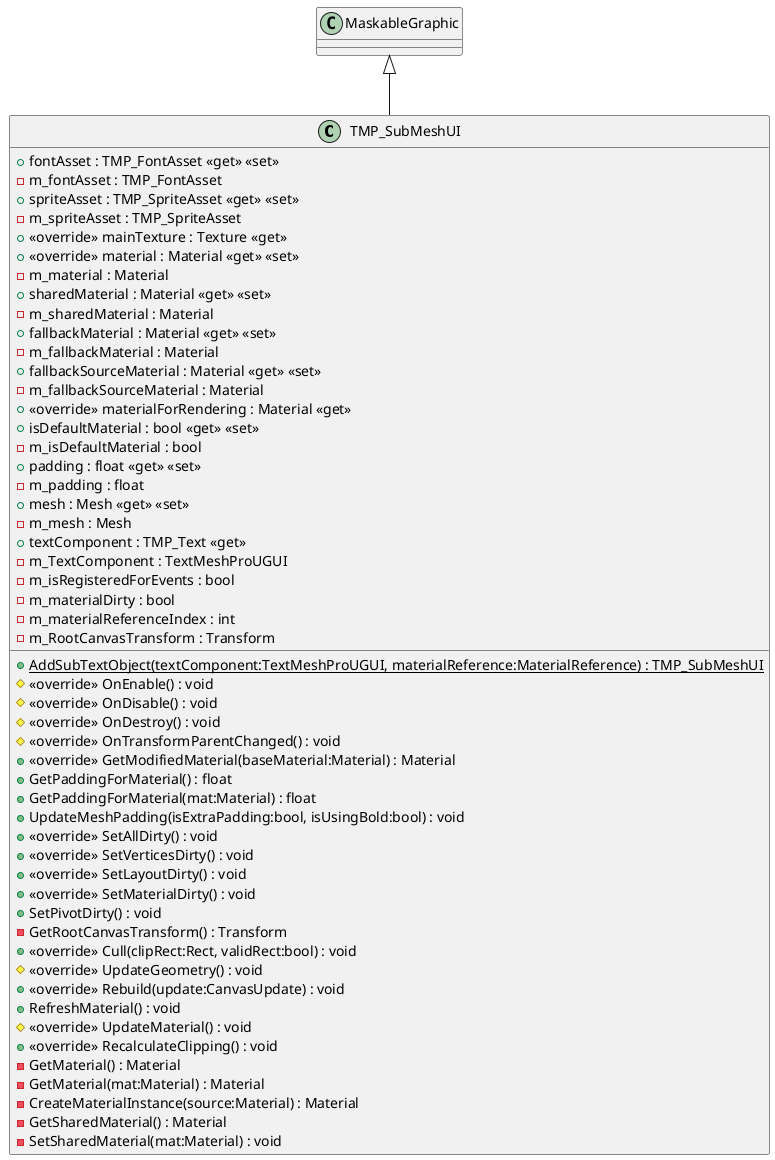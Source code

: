 @startuml
class TMP_SubMeshUI {
    + fontAsset : TMP_FontAsset <<get>> <<set>>
    - m_fontAsset : TMP_FontAsset
    + spriteAsset : TMP_SpriteAsset <<get>> <<set>>
    - m_spriteAsset : TMP_SpriteAsset
    + <<override>> mainTexture : Texture <<get>>
    + <<override>> material : Material <<get>> <<set>>
    - m_material : Material
    + sharedMaterial : Material <<get>> <<set>>
    - m_sharedMaterial : Material
    + fallbackMaterial : Material <<get>> <<set>>
    - m_fallbackMaterial : Material
    + fallbackSourceMaterial : Material <<get>> <<set>>
    - m_fallbackSourceMaterial : Material
    + <<override>> materialForRendering : Material <<get>>
    + isDefaultMaterial : bool <<get>> <<set>>
    - m_isDefaultMaterial : bool
    + padding : float <<get>> <<set>>
    - m_padding : float
    + mesh : Mesh <<get>> <<set>>
    - m_mesh : Mesh
    + textComponent : TMP_Text <<get>>
    - m_TextComponent : TextMeshProUGUI
    - m_isRegisteredForEvents : bool
    - m_materialDirty : bool
    - m_materialReferenceIndex : int
    + {static} AddSubTextObject(textComponent:TextMeshProUGUI, materialReference:MaterialReference) : TMP_SubMeshUI
    # <<override>> OnEnable() : void
    # <<override>> OnDisable() : void
    # <<override>> OnDestroy() : void
    # <<override>> OnTransformParentChanged() : void
    + <<override>> GetModifiedMaterial(baseMaterial:Material) : Material
    + GetPaddingForMaterial() : float
    + GetPaddingForMaterial(mat:Material) : float
    + UpdateMeshPadding(isExtraPadding:bool, isUsingBold:bool) : void
    + <<override>> SetAllDirty() : void
    + <<override>> SetVerticesDirty() : void
    + <<override>> SetLayoutDirty() : void
    + <<override>> SetMaterialDirty() : void
    + SetPivotDirty() : void
    - GetRootCanvasTransform() : Transform
    - m_RootCanvasTransform : Transform
    + <<override>> Cull(clipRect:Rect, validRect:bool) : void
    # <<override>> UpdateGeometry() : void
    + <<override>> Rebuild(update:CanvasUpdate) : void
    + RefreshMaterial() : void
    # <<override>> UpdateMaterial() : void
    + <<override>> RecalculateClipping() : void
    - GetMaterial() : Material
    - GetMaterial(mat:Material) : Material
    - CreateMaterialInstance(source:Material) : Material
    - GetSharedMaterial() : Material
    - SetSharedMaterial(mat:Material) : void
}
MaskableGraphic <|-- TMP_SubMeshUI
@enduml
